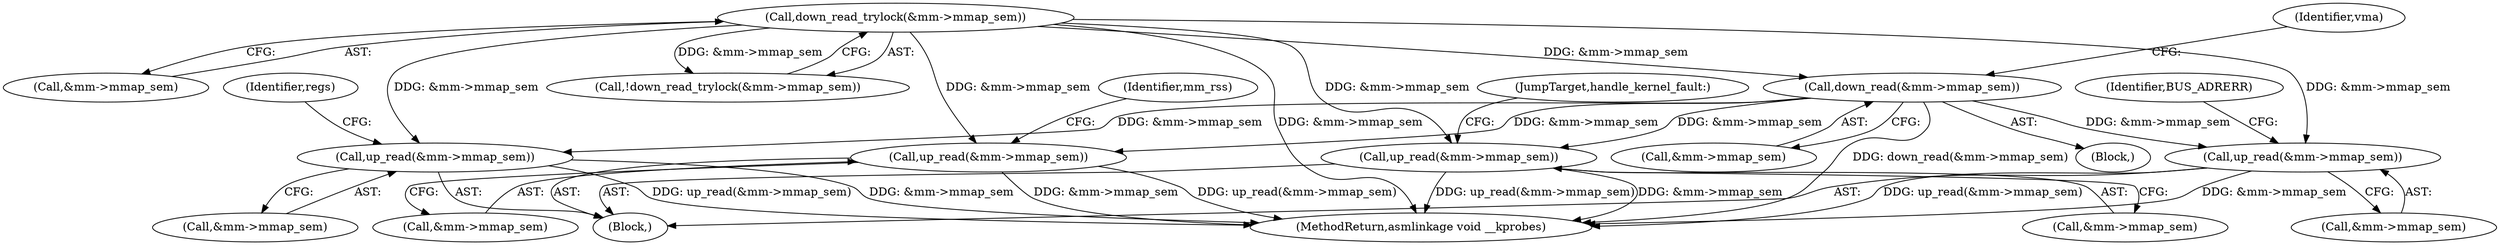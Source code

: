 digraph "0_linux_a8b0ca17b80e92faab46ee7179ba9e99ccb61233_44@API" {
"1000272" [label="(Call,down_read(&mm->mmap_sem))"];
"1000247" [label="(Call,down_read_trylock(&mm->mmap_sem))"];
"1000527" [label="(Call,up_read(&mm->mmap_sem))"];
"1000595" [label="(Call,up_read(&mm->mmap_sem))"];
"1000614" [label="(Call,up_read(&mm->mmap_sem))"];
"1000643" [label="(Call,up_read(&mm->mmap_sem))"];
"1000527" [label="(Call,up_read(&mm->mmap_sem))"];
"1000252" [label="(Block,)"];
"1000248" [label="(Call,&mm->mmap_sem)"];
"1000528" [label="(Call,&mm->mmap_sem)"];
"1000643" [label="(Call,up_read(&mm->mmap_sem))"];
"1000596" [label="(Call,&mm->mmap_sem)"];
"1000615" [label="(Call,&mm->mmap_sem)"];
"1000533" [label="(Identifier,mm_rss)"];
"1000278" [label="(Identifier,vma)"];
"1000246" [label="(Call,!down_read_trylock(&mm->mmap_sem))"];
"1000595" [label="(Call,up_read(&mm->mmap_sem))"];
"1000644" [label="(Call,&mm->mmap_sem)"];
"1000273" [label="(Call,&mm->mmap_sem)"];
"1000661" [label="(MethodReturn,asmlinkage void __kprobes)"];
"1000600" [label="(JumpTarget,handle_kernel_fault:)"];
"1000614" [label="(Call,up_read(&mm->mmap_sem))"];
"1000272" [label="(Call,down_read(&mm->mmap_sem))"];
"1000247" [label="(Call,down_read_trylock(&mm->mmap_sem))"];
"1000649" [label="(Identifier,BUS_ADRERR)"];
"1000117" [label="(Block,)"];
"1000623" [label="(Identifier,regs)"];
"1000272" -> "1000252"  [label="AST: "];
"1000272" -> "1000273"  [label="CFG: "];
"1000273" -> "1000272"  [label="AST: "];
"1000278" -> "1000272"  [label="CFG: "];
"1000272" -> "1000661"  [label="DDG: down_read(&mm->mmap_sem)"];
"1000247" -> "1000272"  [label="DDG: &mm->mmap_sem"];
"1000272" -> "1000527"  [label="DDG: &mm->mmap_sem"];
"1000272" -> "1000595"  [label="DDG: &mm->mmap_sem"];
"1000272" -> "1000614"  [label="DDG: &mm->mmap_sem"];
"1000272" -> "1000643"  [label="DDG: &mm->mmap_sem"];
"1000247" -> "1000246"  [label="AST: "];
"1000247" -> "1000248"  [label="CFG: "];
"1000248" -> "1000247"  [label="AST: "];
"1000246" -> "1000247"  [label="CFG: "];
"1000247" -> "1000661"  [label="DDG: &mm->mmap_sem"];
"1000247" -> "1000246"  [label="DDG: &mm->mmap_sem"];
"1000247" -> "1000527"  [label="DDG: &mm->mmap_sem"];
"1000247" -> "1000595"  [label="DDG: &mm->mmap_sem"];
"1000247" -> "1000614"  [label="DDG: &mm->mmap_sem"];
"1000247" -> "1000643"  [label="DDG: &mm->mmap_sem"];
"1000527" -> "1000117"  [label="AST: "];
"1000527" -> "1000528"  [label="CFG: "];
"1000528" -> "1000527"  [label="AST: "];
"1000533" -> "1000527"  [label="CFG: "];
"1000527" -> "1000661"  [label="DDG: &mm->mmap_sem"];
"1000527" -> "1000661"  [label="DDG: up_read(&mm->mmap_sem)"];
"1000595" -> "1000117"  [label="AST: "];
"1000595" -> "1000596"  [label="CFG: "];
"1000596" -> "1000595"  [label="AST: "];
"1000600" -> "1000595"  [label="CFG: "];
"1000595" -> "1000661"  [label="DDG: up_read(&mm->mmap_sem)"];
"1000595" -> "1000661"  [label="DDG: &mm->mmap_sem"];
"1000614" -> "1000117"  [label="AST: "];
"1000614" -> "1000615"  [label="CFG: "];
"1000615" -> "1000614"  [label="AST: "];
"1000623" -> "1000614"  [label="CFG: "];
"1000614" -> "1000661"  [label="DDG: up_read(&mm->mmap_sem)"];
"1000614" -> "1000661"  [label="DDG: &mm->mmap_sem"];
"1000643" -> "1000117"  [label="AST: "];
"1000643" -> "1000644"  [label="CFG: "];
"1000644" -> "1000643"  [label="AST: "];
"1000649" -> "1000643"  [label="CFG: "];
"1000643" -> "1000661"  [label="DDG: up_read(&mm->mmap_sem)"];
"1000643" -> "1000661"  [label="DDG: &mm->mmap_sem"];
}
